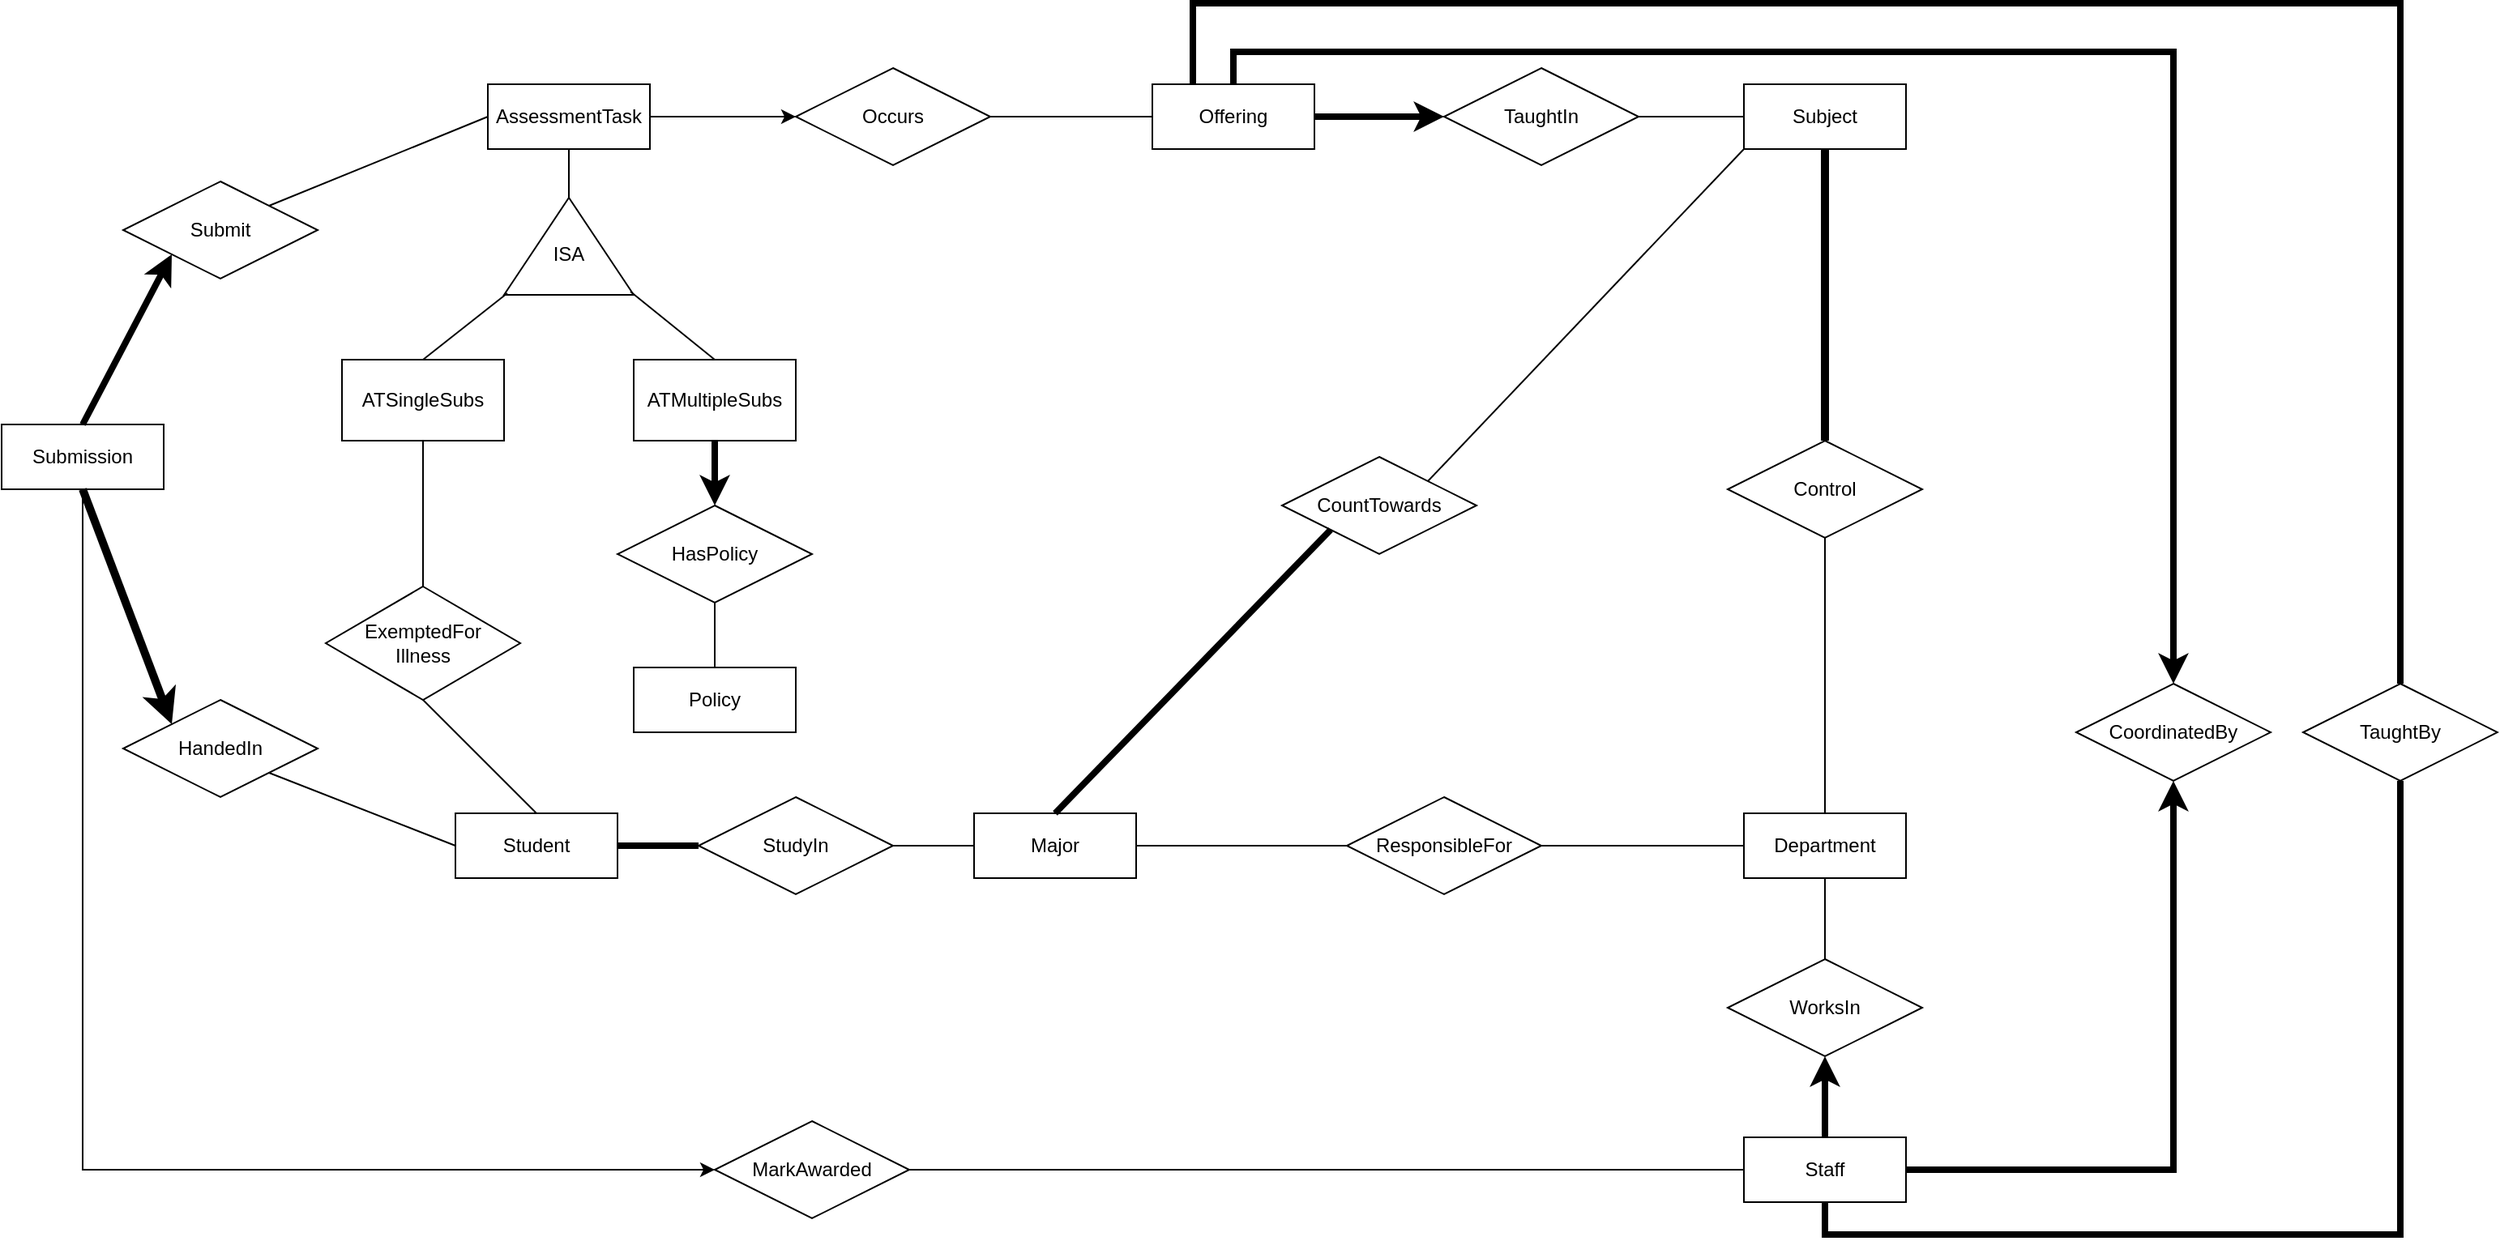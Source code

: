 <mxfile version="24.7.10">
  <diagram id="R2lEEEUBdFMjLlhIrx00" name="Page-1">
    <mxGraphModel dx="2924" dy="1187" grid="1" gridSize="10" guides="1" tooltips="1" connect="1" arrows="1" fold="1" page="1" pageScale="1" pageWidth="850" pageHeight="1100" math="0" shadow="0" extFonts="Permanent Marker^https://fonts.googleapis.com/css?family=Permanent+Marker">
      <root>
        <mxCell id="0" />
        <mxCell id="1" parent="0" />
        <mxCell id="J-Awba5KQqeEIi0IXb0m-1" value="Submission" style="whiteSpace=wrap;html=1;align=center;" parent="1" vertex="1">
          <mxGeometry x="-500" y="360" width="100" height="40" as="geometry" />
        </mxCell>
        <mxCell id="J-Awba5KQqeEIi0IXb0m-3" value="Student" style="whiteSpace=wrap;html=1;align=center;" parent="1" vertex="1">
          <mxGeometry x="-220" y="600" width="100" height="40" as="geometry" />
        </mxCell>
        <mxCell id="J-Awba5KQqeEIi0IXb0m-4" value="Staff" style="whiteSpace=wrap;html=1;align=center;" parent="1" vertex="1">
          <mxGeometry x="575" y="800" width="100" height="40" as="geometry" />
        </mxCell>
        <mxCell id="J-Awba5KQqeEIi0IXb0m-5" value="Offering" style="whiteSpace=wrap;html=1;align=center;" parent="1" vertex="1">
          <mxGeometry x="210" y="150" width="100" height="40" as="geometry" />
        </mxCell>
        <mxCell id="J-Awba5KQqeEIi0IXb0m-6" value="AssessmentTask" style="whiteSpace=wrap;html=1;align=center;" parent="1" vertex="1">
          <mxGeometry x="-200" y="150" width="100" height="40" as="geometry" />
        </mxCell>
        <mxCell id="J-Awba5KQqeEIi0IXb0m-7" value="Subject" style="whiteSpace=wrap;html=1;align=center;" parent="1" vertex="1">
          <mxGeometry x="575" y="150" width="100" height="40" as="geometry" />
        </mxCell>
        <mxCell id="J-Awba5KQqeEIi0IXb0m-8" value="Department" style="whiteSpace=wrap;html=1;align=center;" parent="1" vertex="1">
          <mxGeometry x="575" y="600" width="100" height="40" as="geometry" />
        </mxCell>
        <mxCell id="J-Awba5KQqeEIi0IXb0m-9" value="Major" style="whiteSpace=wrap;html=1;align=center;" parent="1" vertex="1">
          <mxGeometry x="100" y="600" width="100" height="40" as="geometry" />
        </mxCell>
        <mxCell id="J-Awba5KQqeEIi0IXb0m-10" value="StudyIn" style="shape=rhombus;perimeter=rhombusPerimeter;whiteSpace=wrap;html=1;align=center;" parent="1" vertex="1">
          <mxGeometry x="-70" y="590" width="120" height="60" as="geometry" />
        </mxCell>
        <mxCell id="J-Awba5KQqeEIi0IXb0m-11" value="" style="endArrow=none;html=1;rounded=0;entryX=1;entryY=0.5;entryDx=0;entryDy=0;exitX=0;exitY=0.5;exitDx=0;exitDy=0;" parent="1" source="J-Awba5KQqeEIi0IXb0m-9" target="J-Awba5KQqeEIi0IXb0m-10" edge="1">
          <mxGeometry width="50" height="50" relative="1" as="geometry">
            <mxPoint x="-180" y="915" as="sourcePoint" />
            <mxPoint x="-130" y="865" as="targetPoint" />
          </mxGeometry>
        </mxCell>
        <mxCell id="J-Awba5KQqeEIi0IXb0m-12" value="" style="endArrow=none;html=1;rounded=0;entryX=1;entryY=0.5;entryDx=0;entryDy=0;strokeWidth=4;" parent="1" source="J-Awba5KQqeEIi0IXb0m-10" target="J-Awba5KQqeEIi0IXb0m-3" edge="1">
          <mxGeometry width="50" height="50" relative="1" as="geometry">
            <mxPoint x="-200" y="755" as="sourcePoint" />
            <mxPoint x="-130" y="865" as="targetPoint" />
          </mxGeometry>
        </mxCell>
        <mxCell id="J-Awba5KQqeEIi0IXb0m-13" value="WorksIn" style="shape=rhombus;perimeter=rhombusPerimeter;whiteSpace=wrap;html=1;align=center;" parent="1" vertex="1">
          <mxGeometry x="565" y="690" width="120" height="60" as="geometry" />
        </mxCell>
        <mxCell id="J-Awba5KQqeEIi0IXb0m-14" value="" style="endArrow=none;html=1;rounded=0;entryX=0.5;entryY=1;entryDx=0;entryDy=0;exitX=0.5;exitY=0;exitDx=0;exitDy=0;" parent="1" source="J-Awba5KQqeEIi0IXb0m-13" target="J-Awba5KQqeEIi0IXb0m-8" edge="1">
          <mxGeometry width="50" height="50" relative="1" as="geometry">
            <mxPoint x="665" y="920" as="sourcePoint" />
            <mxPoint x="715" y="870" as="targetPoint" />
          </mxGeometry>
        </mxCell>
        <mxCell id="J-Awba5KQqeEIi0IXb0m-15" value="" style="endArrow=classic;html=1;rounded=0;entryX=0.5;entryY=1;entryDx=0;entryDy=0;exitX=0.5;exitY=0;exitDx=0;exitDy=0;strokeWidth=4;" parent="1" source="J-Awba5KQqeEIi0IXb0m-4" target="J-Awba5KQqeEIi0IXb0m-13" edge="1">
          <mxGeometry width="50" height="50" relative="1" as="geometry">
            <mxPoint x="665" y="920" as="sourcePoint" />
            <mxPoint x="715" y="870" as="targetPoint" />
          </mxGeometry>
        </mxCell>
        <mxCell id="J-Awba5KQqeEIi0IXb0m-17" value="Control" style="shape=rhombus;perimeter=rhombusPerimeter;whiteSpace=wrap;html=1;align=center;" parent="1" vertex="1">
          <mxGeometry x="565" y="370" width="120" height="60" as="geometry" />
        </mxCell>
        <mxCell id="J-Awba5KQqeEIi0IXb0m-18" value="" style="endArrow=none;html=1;rounded=0;entryX=0.5;entryY=1;entryDx=0;entryDy=0;exitX=0.5;exitY=0;exitDx=0;exitDy=0;strokeWidth=5;" parent="1" source="J-Awba5KQqeEIi0IXb0m-17" target="J-Awba5KQqeEIi0IXb0m-7" edge="1">
          <mxGeometry width="50" height="50" relative="1" as="geometry">
            <mxPoint x="545" y="270" as="sourcePoint" />
            <mxPoint x="595" y="220" as="targetPoint" />
          </mxGeometry>
        </mxCell>
        <mxCell id="J-Awba5KQqeEIi0IXb0m-19" value="" style="endArrow=none;html=1;rounded=0;entryX=0.5;entryY=1;entryDx=0;entryDy=0;exitX=0.5;exitY=0;exitDx=0;exitDy=0;" parent="1" source="J-Awba5KQqeEIi0IXb0m-8" target="J-Awba5KQqeEIi0IXb0m-17" edge="1">
          <mxGeometry width="50" height="50" relative="1" as="geometry">
            <mxPoint x="545" y="430" as="sourcePoint" />
            <mxPoint x="625" y="400" as="targetPoint" />
          </mxGeometry>
        </mxCell>
        <mxCell id="J-Awba5KQqeEIi0IXb0m-20" value="HandedIn" style="shape=rhombus;perimeter=rhombusPerimeter;whiteSpace=wrap;html=1;align=center;" parent="1" vertex="1">
          <mxGeometry x="-425" y="530" width="120" height="60" as="geometry" />
        </mxCell>
        <mxCell id="J-Awba5KQqeEIi0IXb0m-23" value="Occurs" style="shape=rhombus;perimeter=rhombusPerimeter;whiteSpace=wrap;html=1;align=center;" parent="1" vertex="1">
          <mxGeometry x="-10" y="140" width="120" height="60" as="geometry" />
        </mxCell>
        <mxCell id="J-Awba5KQqeEIi0IXb0m-25" value="" style="endArrow=none;html=1;rounded=0;entryX=0;entryY=0.5;entryDx=0;entryDy=0;exitX=1;exitY=0.5;exitDx=0;exitDy=0;" parent="1" source="J-Awba5KQqeEIi0IXb0m-23" target="J-Awba5KQqeEIi0IXb0m-5" edge="1">
          <mxGeometry width="50" height="50" relative="1" as="geometry">
            <mxPoint x="130" y="170" as="sourcePoint" />
            <mxPoint x="180" y="290" as="targetPoint" />
          </mxGeometry>
        </mxCell>
        <mxCell id="J-Awba5KQqeEIi0IXb0m-28" value="TaughtIn" style="shape=rhombus;perimeter=rhombusPerimeter;whiteSpace=wrap;html=1;align=center;" parent="1" vertex="1">
          <mxGeometry x="390" y="140" width="120" height="60" as="geometry" />
        </mxCell>
        <mxCell id="J-Awba5KQqeEIi0IXb0m-30" value="" style="endArrow=classic;html=1;rounded=0;exitX=1;exitY=0.5;exitDx=0;exitDy=0;entryX=0;entryY=0.5;entryDx=0;entryDy=0;" parent="1" source="J-Awba5KQqeEIi0IXb0m-6" target="J-Awba5KQqeEIi0IXb0m-23" edge="1">
          <mxGeometry width="50" height="50" relative="1" as="geometry">
            <mxPoint x="290" y="140" as="sourcePoint" />
            <mxPoint x="340" y="90" as="targetPoint" />
          </mxGeometry>
        </mxCell>
        <mxCell id="J-Awba5KQqeEIi0IXb0m-31" value="" style="endArrow=none;html=1;rounded=0;entryX=0;entryY=0.5;entryDx=0;entryDy=0;exitX=1;exitY=0.5;exitDx=0;exitDy=0;" parent="1" source="J-Awba5KQqeEIi0IXb0m-28" target="J-Awba5KQqeEIi0IXb0m-7" edge="1">
          <mxGeometry width="50" height="50" relative="1" as="geometry">
            <mxPoint x="230" y="490" as="sourcePoint" />
            <mxPoint x="280" y="440" as="targetPoint" />
          </mxGeometry>
        </mxCell>
        <mxCell id="J-Awba5KQqeEIi0IXb0m-33" value="ResponsibleFor" style="shape=rhombus;perimeter=rhombusPerimeter;whiteSpace=wrap;html=1;align=center;" parent="1" vertex="1">
          <mxGeometry x="330" y="590" width="120" height="60" as="geometry" />
        </mxCell>
        <mxCell id="J-Awba5KQqeEIi0IXb0m-35" value="" style="endArrow=none;html=1;rounded=0;entryX=0;entryY=0.5;entryDx=0;entryDy=0;exitX=1;exitY=0.5;exitDx=0;exitDy=0;" parent="1" source="J-Awba5KQqeEIi0IXb0m-33" target="J-Awba5KQqeEIi0IXb0m-8" edge="1">
          <mxGeometry width="50" height="50" relative="1" as="geometry">
            <mxPoint x="80" y="770" as="sourcePoint" />
            <mxPoint x="430" y="620" as="targetPoint" />
          </mxGeometry>
        </mxCell>
        <mxCell id="J-Awba5KQqeEIi0IXb0m-36" value="" style="endArrow=none;html=1;rounded=0;entryX=0;entryY=0.5;entryDx=0;entryDy=0;exitX=1;exitY=0.5;exitDx=0;exitDy=0;" parent="1" source="J-Awba5KQqeEIi0IXb0m-9" target="J-Awba5KQqeEIi0IXb0m-33" edge="1">
          <mxGeometry width="50" height="50" relative="1" as="geometry">
            <mxPoint x="80" y="770" as="sourcePoint" />
            <mxPoint x="130" y="720" as="targetPoint" />
          </mxGeometry>
        </mxCell>
        <mxCell id="J-Awba5KQqeEIi0IXb0m-38" value="" style="endArrow=classic;html=1;rounded=0;entryX=0;entryY=0.5;entryDx=0;entryDy=0;exitX=1;exitY=0.5;exitDx=0;exitDy=0;strokeWidth=4;" parent="1" source="J-Awba5KQqeEIi0IXb0m-5" target="J-Awba5KQqeEIi0IXb0m-28" edge="1">
          <mxGeometry width="50" height="50" relative="1" as="geometry">
            <mxPoint x="330" y="440" as="sourcePoint" />
            <mxPoint x="380" y="390" as="targetPoint" />
          </mxGeometry>
        </mxCell>
        <mxCell id="meUXw3SM-kfQRY5JYJZq-8" value="ATSingleSubs" style="rounded=0;whiteSpace=wrap;html=1;" parent="1" vertex="1">
          <mxGeometry x="-290" y="320" width="100" height="50" as="geometry" />
        </mxCell>
        <mxCell id="meUXw3SM-kfQRY5JYJZq-9" value="ATMultipleSubs" style="rounded=0;whiteSpace=wrap;html=1;" parent="1" vertex="1">
          <mxGeometry x="-110" y="320" width="100" height="50" as="geometry" />
        </mxCell>
        <mxCell id="meUXw3SM-kfQRY5JYJZq-10" value="" style="triangle;whiteSpace=wrap;html=1;rotation=-90;" parent="1" vertex="1">
          <mxGeometry x="-180" y="210" width="60" height="80" as="geometry" />
        </mxCell>
        <mxCell id="meUXw3SM-kfQRY5JYJZq-11" value="ISA" style="text;html=1;align=center;verticalAlign=middle;whiteSpace=wrap;rounded=0;" parent="1" vertex="1">
          <mxGeometry x="-180" y="240" width="60" height="30" as="geometry" />
        </mxCell>
        <mxCell id="meUXw3SM-kfQRY5JYJZq-12" value="" style="endArrow=none;html=1;rounded=0;exitX=0.5;exitY=0;exitDx=0;exitDy=0;entryX=0.017;entryY=0.025;entryDx=0;entryDy=0;entryPerimeter=0;" parent="1" source="meUXw3SM-kfQRY5JYJZq-8" target="meUXw3SM-kfQRY5JYJZq-10" edge="1">
          <mxGeometry width="50" height="50" relative="1" as="geometry">
            <mxPoint x="-310" y="290" as="sourcePoint" />
            <mxPoint x="-220" y="270" as="targetPoint" />
          </mxGeometry>
        </mxCell>
        <mxCell id="meUXw3SM-kfQRY5JYJZq-13" value="" style="endArrow=none;html=1;rounded=0;exitX=0.5;exitY=0;exitDx=0;exitDy=0;entryX=0.033;entryY=0.975;entryDx=0;entryDy=0;entryPerimeter=0;" parent="1" source="meUXw3SM-kfQRY5JYJZq-9" target="meUXw3SM-kfQRY5JYJZq-10" edge="1">
          <mxGeometry width="50" height="50" relative="1" as="geometry">
            <mxPoint y="260" as="sourcePoint" />
            <mxPoint x="50" y="210" as="targetPoint" />
          </mxGeometry>
        </mxCell>
        <mxCell id="meUXw3SM-kfQRY5JYJZq-14" value="" style="endArrow=none;html=1;rounded=0;exitX=1;exitY=0.5;exitDx=0;exitDy=0;entryX=0.5;entryY=1;entryDx=0;entryDy=0;" parent="1" source="meUXw3SM-kfQRY5JYJZq-10" target="J-Awba5KQqeEIi0IXb0m-6" edge="1">
          <mxGeometry width="50" height="50" relative="1" as="geometry">
            <mxPoint x="-60" y="270" as="sourcePoint" />
            <mxPoint x="-150" y="210" as="targetPoint" />
          </mxGeometry>
        </mxCell>
        <mxCell id="meUXw3SM-kfQRY5JYJZq-16" value="Submit" style="shape=rhombus;perimeter=rhombusPerimeter;whiteSpace=wrap;html=1;align=center;" parent="1" vertex="1">
          <mxGeometry x="-425" y="210" width="120" height="60" as="geometry" />
        </mxCell>
        <mxCell id="meUXw3SM-kfQRY5JYJZq-17" value="" style="endArrow=none;html=1;rounded=0;exitX=1;exitY=0;exitDx=0;exitDy=0;entryX=0;entryY=0.5;entryDx=0;entryDy=0;" parent="1" source="meUXw3SM-kfQRY5JYJZq-16" target="J-Awba5KQqeEIi0IXb0m-6" edge="1">
          <mxGeometry width="50" height="50" relative="1" as="geometry">
            <mxPoint x="-300" y="190" as="sourcePoint" />
            <mxPoint x="-230" y="100" as="targetPoint" />
          </mxGeometry>
        </mxCell>
        <mxCell id="meUXw3SM-kfQRY5JYJZq-19" value="" style="endArrow=classic;html=1;rounded=0;exitX=0.5;exitY=0;exitDx=0;exitDy=0;entryX=0;entryY=1;entryDx=0;entryDy=0;strokeWidth=4;" parent="1" source="J-Awba5KQqeEIi0IXb0m-1" target="meUXw3SM-kfQRY5JYJZq-16" edge="1">
          <mxGeometry width="50" height="50" relative="1" as="geometry">
            <mxPoint x="-480" y="310" as="sourcePoint" />
            <mxPoint x="-430" y="260" as="targetPoint" />
          </mxGeometry>
        </mxCell>
        <mxCell id="meUXw3SM-kfQRY5JYJZq-20" value="" style="endArrow=none;html=1;rounded=0;exitX=1;exitY=1;exitDx=0;exitDy=0;entryX=0;entryY=0.5;entryDx=0;entryDy=0;" parent="1" source="J-Awba5KQqeEIi0IXb0m-20" target="J-Awba5KQqeEIi0IXb0m-3" edge="1">
          <mxGeometry width="50" height="50" relative="1" as="geometry">
            <mxPoint x="-210" y="550" as="sourcePoint" />
            <mxPoint x="-160" y="500" as="targetPoint" />
          </mxGeometry>
        </mxCell>
        <mxCell id="meUXw3SM-kfQRY5JYJZq-21" value="" style="endArrow=classic;html=1;rounded=0;exitX=0.5;exitY=1;exitDx=0;exitDy=0;entryX=0;entryY=0;entryDx=0;entryDy=0;strokeWidth=5;" parent="1" source="J-Awba5KQqeEIi0IXb0m-1" target="J-Awba5KQqeEIi0IXb0m-20" edge="1">
          <mxGeometry width="50" height="50" relative="1" as="geometry">
            <mxPoint x="-320" y="470" as="sourcePoint" />
            <mxPoint x="-270" y="420" as="targetPoint" />
          </mxGeometry>
        </mxCell>
        <mxCell id="meUXw3SM-kfQRY5JYJZq-22" value="MarkAwarded" style="shape=rhombus;perimeter=rhombusPerimeter;whiteSpace=wrap;html=1;align=center;" parent="1" vertex="1">
          <mxGeometry x="-60" y="790" width="120" height="60" as="geometry" />
        </mxCell>
        <mxCell id="meUXw3SM-kfQRY5JYJZq-24" value="" style="endArrow=classic;html=1;rounded=0;exitX=0.5;exitY=1;exitDx=0;exitDy=0;entryX=0;entryY=0.5;entryDx=0;entryDy=0;" parent="1" source="J-Awba5KQqeEIi0IXb0m-1" target="meUXw3SM-kfQRY5JYJZq-22" edge="1">
          <mxGeometry width="50" height="50" relative="1" as="geometry">
            <mxPoint x="-450" y="810" as="sourcePoint" />
            <mxPoint x="-400" y="760" as="targetPoint" />
            <Array as="points">
              <mxPoint x="-450" y="820" />
            </Array>
          </mxGeometry>
        </mxCell>
        <mxCell id="meUXw3SM-kfQRY5JYJZq-25" value="" style="endArrow=none;html=1;rounded=0;exitX=1;exitY=0.5;exitDx=0;exitDy=0;entryX=0;entryY=0.5;entryDx=0;entryDy=0;" parent="1" source="meUXw3SM-kfQRY5JYJZq-22" target="J-Awba5KQqeEIi0IXb0m-4" edge="1">
          <mxGeometry width="50" height="50" relative="1" as="geometry">
            <mxPoint x="295" y="820" as="sourcePoint" />
            <mxPoint x="345" y="770" as="targetPoint" />
          </mxGeometry>
        </mxCell>
        <mxCell id="meUXw3SM-kfQRY5JYJZq-26" value="ExemptedFor&lt;div&gt;Illness&lt;/div&gt;" style="shape=rhombus;perimeter=rhombusPerimeter;whiteSpace=wrap;html=1;align=center;" parent="1" vertex="1">
          <mxGeometry x="-300" y="460" width="120" height="70" as="geometry" />
        </mxCell>
        <mxCell id="meUXw3SM-kfQRY5JYJZq-27" value="" style="endArrow=none;html=1;rounded=0;exitX=0.5;exitY=0;exitDx=0;exitDy=0;entryX=0.5;entryY=1;entryDx=0;entryDy=0;" parent="1" source="J-Awba5KQqeEIi0IXb0m-3" target="meUXw3SM-kfQRY5JYJZq-26" edge="1">
          <mxGeometry width="50" height="50" relative="1" as="geometry">
            <mxPoint x="-120" y="530" as="sourcePoint" />
            <mxPoint x="-70" y="480" as="targetPoint" />
          </mxGeometry>
        </mxCell>
        <mxCell id="meUXw3SM-kfQRY5JYJZq-30" value="" style="endArrow=none;html=1;rounded=0;entryX=0.5;entryY=1;entryDx=0;entryDy=0;exitX=0.5;exitY=0;exitDx=0;exitDy=0;" parent="1" source="meUXw3SM-kfQRY5JYJZq-26" target="meUXw3SM-kfQRY5JYJZq-8" edge="1">
          <mxGeometry width="50" height="50" relative="1" as="geometry">
            <mxPoint x="-175" y="450" as="sourcePoint" />
            <mxPoint x="-125" y="400" as="targetPoint" />
          </mxGeometry>
        </mxCell>
        <mxCell id="meUXw3SM-kfQRY5JYJZq-31" value="Policy" style="whiteSpace=wrap;html=1;align=center;" parent="1" vertex="1">
          <mxGeometry x="-110" y="510" width="100" height="40" as="geometry" />
        </mxCell>
        <mxCell id="meUXw3SM-kfQRY5JYJZq-32" value="HasPolicy" style="shape=rhombus;perimeter=rhombusPerimeter;whiteSpace=wrap;html=1;align=center;" parent="1" vertex="1">
          <mxGeometry x="-120" y="410" width="120" height="60" as="geometry" />
        </mxCell>
        <mxCell id="meUXw3SM-kfQRY5JYJZq-35" value="" style="endArrow=none;html=1;rounded=0;exitX=0.5;exitY=0;exitDx=0;exitDy=0;entryX=0.5;entryY=1;entryDx=0;entryDy=0;" parent="1" source="meUXw3SM-kfQRY5JYJZq-31" target="meUXw3SM-kfQRY5JYJZq-32" edge="1">
          <mxGeometry width="50" height="50" relative="1" as="geometry">
            <mxPoint x="50" y="510" as="sourcePoint" />
            <mxPoint x="100" y="460" as="targetPoint" />
          </mxGeometry>
        </mxCell>
        <mxCell id="meUXw3SM-kfQRY5JYJZq-36" value="" style="endArrow=classic;html=1;rounded=0;exitX=0.5;exitY=1;exitDx=0;exitDy=0;entryX=0.5;entryY=0;entryDx=0;entryDy=0;strokeWidth=4;" parent="1" source="meUXw3SM-kfQRY5JYJZq-9" target="meUXw3SM-kfQRY5JYJZq-32" edge="1">
          <mxGeometry width="50" height="50" relative="1" as="geometry">
            <mxPoint x="50" y="420" as="sourcePoint" />
            <mxPoint x="100" y="370" as="targetPoint" />
          </mxGeometry>
        </mxCell>
        <mxCell id="meUXw3SM-kfQRY5JYJZq-37" value="CountTowards" style="shape=rhombus;perimeter=rhombusPerimeter;whiteSpace=wrap;html=1;align=center;" parent="1" vertex="1">
          <mxGeometry x="290" y="380" width="120" height="60" as="geometry" />
        </mxCell>
        <mxCell id="meUXw3SM-kfQRY5JYJZq-38" value="" style="endArrow=none;html=1;rounded=0;exitX=0.5;exitY=0;exitDx=0;exitDy=0;entryX=0;entryY=1;entryDx=0;entryDy=0;strokeWidth=4;" parent="1" source="J-Awba5KQqeEIi0IXb0m-9" target="meUXw3SM-kfQRY5JYJZq-37" edge="1">
          <mxGeometry width="50" height="50" relative="1" as="geometry">
            <mxPoint x="360" y="530" as="sourcePoint" />
            <mxPoint x="410" y="480" as="targetPoint" />
          </mxGeometry>
        </mxCell>
        <mxCell id="meUXw3SM-kfQRY5JYJZq-39" value="" style="endArrow=none;html=1;rounded=0;entryX=0;entryY=1;entryDx=0;entryDy=0;exitX=1;exitY=0;exitDx=0;exitDy=0;" parent="1" source="meUXw3SM-kfQRY5JYJZq-37" target="J-Awba5KQqeEIi0IXb0m-7" edge="1">
          <mxGeometry width="50" height="50" relative="1" as="geometry">
            <mxPoint x="360" y="530" as="sourcePoint" />
            <mxPoint x="410" y="480" as="targetPoint" />
          </mxGeometry>
        </mxCell>
        <mxCell id="meUXw3SM-kfQRY5JYJZq-40" value="CoordinatedBy" style="shape=rhombus;perimeter=rhombusPerimeter;whiteSpace=wrap;html=1;align=center;" parent="1" vertex="1">
          <mxGeometry x="780" y="520" width="120" height="60" as="geometry" />
        </mxCell>
        <mxCell id="meUXw3SM-kfQRY5JYJZq-42" value="" style="endArrow=classic;html=1;rounded=0;exitX=1;exitY=0.5;exitDx=0;exitDy=0;entryX=0.5;entryY=1;entryDx=0;entryDy=0;strokeWidth=4;" parent="1" source="J-Awba5KQqeEIi0IXb0m-4" target="meUXw3SM-kfQRY5JYJZq-40" edge="1">
          <mxGeometry width="50" height="50" relative="1" as="geometry">
            <mxPoint x="360" y="510" as="sourcePoint" />
            <mxPoint x="410" y="460" as="targetPoint" />
            <Array as="points">
              <mxPoint x="840" y="820" />
            </Array>
          </mxGeometry>
        </mxCell>
        <mxCell id="meUXw3SM-kfQRY5JYJZq-44" value="" style="endArrow=classic;html=1;rounded=0;exitX=0.5;exitY=0;exitDx=0;exitDy=0;entryX=0.5;entryY=0;entryDx=0;entryDy=0;strokeWidth=4;" parent="1" source="J-Awba5KQqeEIi0IXb0m-5" target="meUXw3SM-kfQRY5JYJZq-40" edge="1">
          <mxGeometry width="50" height="50" relative="1" as="geometry">
            <mxPoint x="850" y="482.5" as="sourcePoint" />
            <mxPoint x="925" y="37.5" as="targetPoint" />
            <Array as="points">
              <mxPoint x="260" y="130" />
              <mxPoint x="840" y="130" />
            </Array>
          </mxGeometry>
        </mxCell>
        <mxCell id="meUXw3SM-kfQRY5JYJZq-46" value="TaughtBy" style="shape=rhombus;perimeter=rhombusPerimeter;whiteSpace=wrap;html=1;align=center;" parent="1" vertex="1">
          <mxGeometry x="920" y="520" width="120" height="60" as="geometry" />
        </mxCell>
        <mxCell id="meUXw3SM-kfQRY5JYJZq-47" value="" style="endArrow=none;html=1;rounded=0;exitX=0.5;exitY=1;exitDx=0;exitDy=0;entryX=0.5;entryY=1;entryDx=0;entryDy=0;strokeWidth=4;" parent="1" source="J-Awba5KQqeEIi0IXb0m-4" target="meUXw3SM-kfQRY5JYJZq-46" edge="1">
          <mxGeometry width="50" height="50" relative="1" as="geometry">
            <mxPoint x="535" y="1050" as="sourcePoint" />
            <mxPoint x="960" y="980" as="targetPoint" />
            <Array as="points">
              <mxPoint x="625" y="860" />
              <mxPoint x="980" y="860" />
            </Array>
          </mxGeometry>
        </mxCell>
        <mxCell id="meUXw3SM-kfQRY5JYJZq-48" value="" style="endArrow=none;html=1;rounded=0;exitX=0.5;exitY=0;exitDx=0;exitDy=0;entryX=0.25;entryY=0;entryDx=0;entryDy=0;strokeWidth=4;" parent="1" source="meUXw3SM-kfQRY5JYJZq-46" target="J-Awba5KQqeEIi0IXb0m-5" edge="1">
          <mxGeometry width="50" height="50" relative="1" as="geometry">
            <mxPoint x="1050" y="340" as="sourcePoint" />
            <mxPoint x="1100" y="290" as="targetPoint" />
            <Array as="points">
              <mxPoint x="980" y="100" />
              <mxPoint x="235" y="100" />
            </Array>
          </mxGeometry>
        </mxCell>
      </root>
    </mxGraphModel>
  </diagram>
</mxfile>
